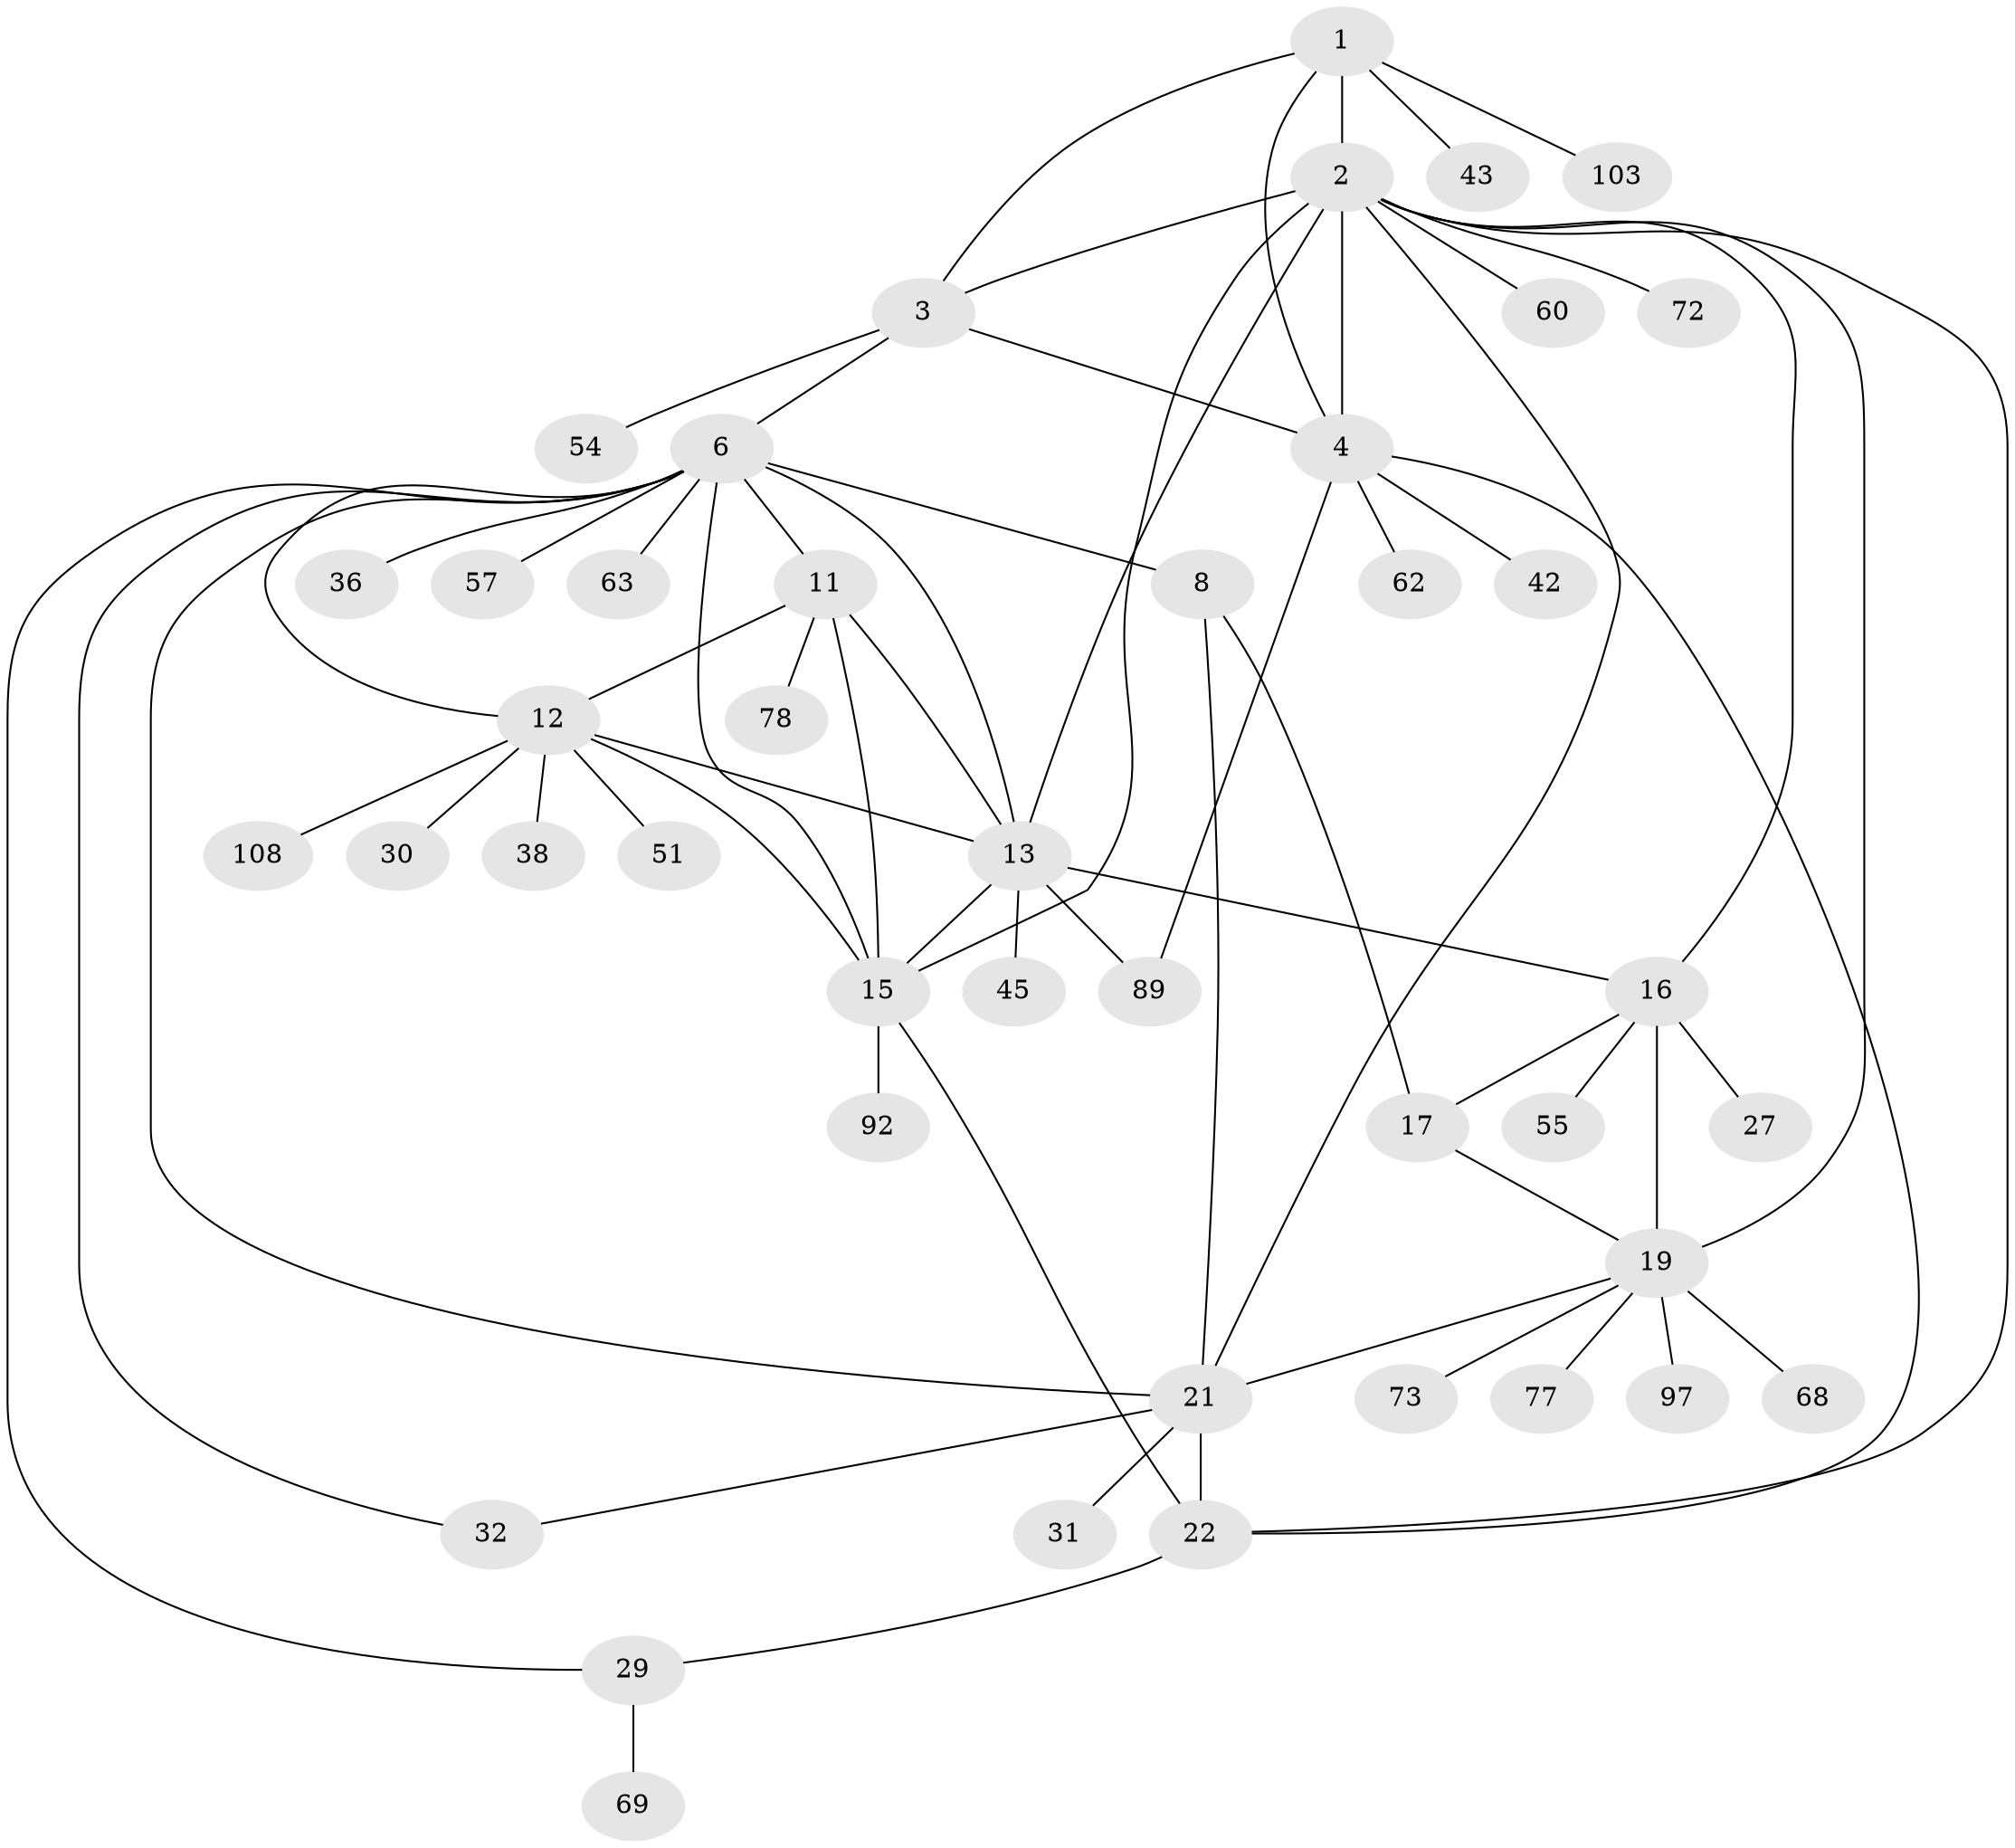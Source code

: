 // original degree distribution, {9: 0.03669724770642202, 7: 0.03669724770642202, 6: 0.03669724770642202, 10: 0.01834862385321101, 8: 0.06422018348623854, 5: 0.01834862385321101, 12: 0.009174311926605505, 11: 0.009174311926605505, 2: 0.1559633027522936, 1: 0.5779816513761468, 3: 0.03669724770642202}
// Generated by graph-tools (version 1.1) at 2025/19/03/04/25 18:19:39]
// undirected, 43 vertices, 66 edges
graph export_dot {
graph [start="1"]
  node [color=gray90,style=filled];
  1 [super="+70+64+95"];
  2 [super="+35+33+5+37"];
  3;
  4 [super="+34"];
  6 [super="+7+10+28+46+9"];
  8 [super="+53+44+48"];
  11;
  12;
  13;
  15;
  16 [super="+18+65"];
  17 [super="+80+81+82+98+102+109+26"];
  19 [super="+20"];
  21 [super="+23+87"];
  22 [super="+66+25"];
  27;
  29;
  30 [super="+58"];
  31;
  32;
  36;
  38;
  42;
  43;
  45;
  51;
  54 [super="+83"];
  55;
  57;
  60;
  62;
  63 [super="+88"];
  68;
  69;
  72;
  73 [super="+96"];
  77;
  78;
  89 [super="+107"];
  92;
  97;
  103;
  108;
  1 -- 2 [weight=2];
  1 -- 3;
  1 -- 4;
  1 -- 43;
  1 -- 103;
  2 -- 3 [weight=2];
  2 -- 4 [weight=2];
  2 -- 72;
  2 -- 13;
  2 -- 15;
  2 -- 60;
  2 -- 16;
  2 -- 19;
  2 -- 21;
  2 -- 22;
  3 -- 4;
  3 -- 54;
  3 -- 6;
  4 -- 22;
  4 -- 42;
  4 -- 62;
  4 -- 89;
  6 -- 8 [weight=4];
  6 -- 36;
  6 -- 63;
  6 -- 32;
  6 -- 11;
  6 -- 12;
  6 -- 13;
  6 -- 15;
  6 -- 21 [weight=2];
  6 -- 57;
  6 -- 29;
  8 -- 17;
  8 -- 21;
  11 -- 12;
  11 -- 13;
  11 -- 15;
  11 -- 78;
  12 -- 13;
  12 -- 15;
  12 -- 30;
  12 -- 38;
  12 -- 51;
  12 -- 108;
  13 -- 15;
  13 -- 45;
  13 -- 89;
  13 -- 16;
  15 -- 92;
  15 -- 22;
  16 -- 17 [weight=2];
  16 -- 19 [weight=4];
  16 -- 27;
  16 -- 55;
  17 -- 19 [weight=2];
  19 -- 68;
  19 -- 73;
  19 -- 77;
  19 -- 97;
  19 -- 21;
  21 -- 22 [weight=6];
  21 -- 32;
  21 -- 31;
  22 -- 29;
  29 -- 69;
}
